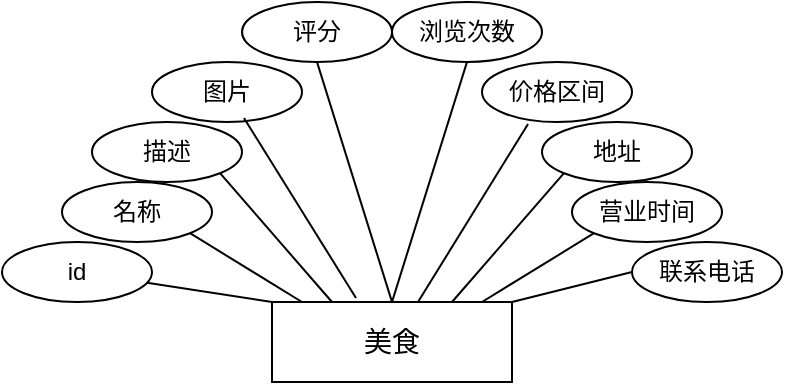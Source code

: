 <mxfile version="26.3.0">
  <diagram name="Page-1" id="9OhKOkV_mPs7GRqaQnFj">
    <mxGraphModel dx="1665" dy="800" grid="1" gridSize="15" guides="1" tooltips="1" connect="1" arrows="1" fold="1" page="1" pageScale="1" pageWidth="850" pageHeight="1100" math="0" shadow="0">
      <root>
        <mxCell id="0" />
        <mxCell id="1" parent="0" />
        <mxCell id="GSTNSherqbm7E0yCV95N-1" value="&lt;span style=&quot;font-size: 14px;&quot;&gt;美食&lt;/span&gt;" style="rounded=0;whiteSpace=wrap;html=1;" parent="1" vertex="1">
          <mxGeometry x="360" y="240" width="120" height="40" as="geometry" />
        </mxCell>
        <mxCell id="GSTNSherqbm7E0yCV95N-2" value="id" style="ellipse;whiteSpace=wrap;html=1;" parent="1" vertex="1">
          <mxGeometry x="225" y="210" width="75" height="30" as="geometry" />
        </mxCell>
        <mxCell id="GSTNSherqbm7E0yCV95N-3" value="名称" style="ellipse;whiteSpace=wrap;html=1;" parent="1" vertex="1">
          <mxGeometry x="255" y="180" width="75" height="30" as="geometry" />
        </mxCell>
        <mxCell id="GSTNSherqbm7E0yCV95N-4" value="描述" style="ellipse;whiteSpace=wrap;html=1;" parent="1" vertex="1">
          <mxGeometry x="270" y="150" width="75" height="30" as="geometry" />
        </mxCell>
        <mxCell id="GSTNSherqbm7E0yCV95N-5" value="图片" style="ellipse;whiteSpace=wrap;html=1;" parent="1" vertex="1">
          <mxGeometry x="300" y="120" width="75" height="30" as="geometry" />
        </mxCell>
        <mxCell id="GSTNSherqbm7E0yCV95N-6" value="评分" style="ellipse;whiteSpace=wrap;html=1;" parent="1" vertex="1">
          <mxGeometry x="345" y="90" width="75" height="30" as="geometry" />
        </mxCell>
        <mxCell id="GSTNSherqbm7E0yCV95N-8" value="地址" style="ellipse;whiteSpace=wrap;html=1;" parent="1" vertex="1">
          <mxGeometry x="495" y="150" width="75" height="30" as="geometry" />
        </mxCell>
        <mxCell id="GSTNSherqbm7E0yCV95N-9" value="营业时间" style="ellipse;whiteSpace=wrap;html=1;" parent="1" vertex="1">
          <mxGeometry x="510" y="180" width="75" height="30" as="geometry" />
        </mxCell>
        <mxCell id="GSTNSherqbm7E0yCV95N-12" value="" style="endArrow=none;html=1;rounded=0;exitX=0;exitY=0;exitDx=0;exitDy=0;" parent="1" source="GSTNSherqbm7E0yCV95N-1" target="GSTNSherqbm7E0yCV95N-2" edge="1">
          <mxGeometry width="50" height="50" relative="1" as="geometry">
            <mxPoint x="405" y="215" as="sourcePoint" />
            <mxPoint x="455" y="165" as="targetPoint" />
          </mxGeometry>
        </mxCell>
        <mxCell id="GSTNSherqbm7E0yCV95N-13" value="" style="endArrow=none;html=1;rounded=0;entryX=1;entryY=1;entryDx=0;entryDy=0;exitX=0.125;exitY=0;exitDx=0;exitDy=0;exitPerimeter=0;" parent="1" source="GSTNSherqbm7E0yCV95N-1" target="GSTNSherqbm7E0yCV95N-3" edge="1">
          <mxGeometry width="50" height="50" relative="1" as="geometry">
            <mxPoint x="360" y="240" as="sourcePoint" />
            <mxPoint x="315" y="195" as="targetPoint" />
          </mxGeometry>
        </mxCell>
        <mxCell id="GSTNSherqbm7E0yCV95N-14" value="" style="endArrow=none;html=1;rounded=0;entryX=1;entryY=1;entryDx=0;entryDy=0;exitX=0.25;exitY=0;exitDx=0;exitDy=0;" parent="1" target="GSTNSherqbm7E0yCV95N-4" edge="1" source="GSTNSherqbm7E0yCV95N-1">
          <mxGeometry width="50" height="50" relative="1" as="geometry">
            <mxPoint x="375" y="240" as="sourcePoint" />
            <mxPoint x="455" y="165" as="targetPoint" />
          </mxGeometry>
        </mxCell>
        <mxCell id="GSTNSherqbm7E0yCV95N-15" value="" style="endArrow=none;html=1;rounded=0;entryX=0.613;entryY=0.933;entryDx=0;entryDy=0;exitX=0.35;exitY=-0.05;exitDx=0;exitDy=0;exitPerimeter=0;entryPerimeter=0;" parent="1" source="GSTNSherqbm7E0yCV95N-1" target="GSTNSherqbm7E0yCV95N-5" edge="1">
          <mxGeometry width="50" height="50" relative="1" as="geometry">
            <mxPoint x="390" y="225" as="sourcePoint" />
            <mxPoint x="455" y="165" as="targetPoint" />
          </mxGeometry>
        </mxCell>
        <mxCell id="GSTNSherqbm7E0yCV95N-16" value="" style="endArrow=none;html=1;rounded=0;entryX=0.5;entryY=1;entryDx=0;entryDy=0;exitX=0.5;exitY=0;exitDx=0;exitDy=0;" parent="1" source="GSTNSherqbm7E0yCV95N-1" target="GSTNSherqbm7E0yCV95N-6" edge="1">
          <mxGeometry width="50" height="50" relative="1" as="geometry">
            <mxPoint x="413" y="225" as="sourcePoint" />
            <mxPoint x="455" y="165" as="targetPoint" />
          </mxGeometry>
        </mxCell>
        <mxCell id="GSTNSherqbm7E0yCV95N-18" value="" style="endArrow=none;html=1;rounded=0;exitX=0.75;exitY=0;exitDx=0;exitDy=0;entryX=0;entryY=1;entryDx=0;entryDy=0;" parent="1" source="GSTNSherqbm7E0yCV95N-1" target="GSTNSherqbm7E0yCV95N-8" edge="1">
          <mxGeometry width="50" height="50" relative="1" as="geometry">
            <mxPoint x="405" y="215" as="sourcePoint" />
            <mxPoint x="455" y="165" as="targetPoint" />
          </mxGeometry>
        </mxCell>
        <mxCell id="GSTNSherqbm7E0yCV95N-19" value="" style="endArrow=none;html=1;rounded=0;entryX=0;entryY=1;entryDx=0;entryDy=0;" parent="1" target="GSTNSherqbm7E0yCV95N-9" edge="1">
          <mxGeometry width="50" height="50" relative="1" as="geometry">
            <mxPoint x="465" y="240" as="sourcePoint" />
            <mxPoint x="455" y="165" as="targetPoint" />
          </mxGeometry>
        </mxCell>
        <mxCell id="06KMO7T11eBWESfdQyWb-3" value="联系电话" style="ellipse;whiteSpace=wrap;html=1;" parent="1" vertex="1">
          <mxGeometry x="540" y="210" width="75" height="30" as="geometry" />
        </mxCell>
        <mxCell id="06KMO7T11eBWESfdQyWb-4" value="价格区间" style="ellipse;whiteSpace=wrap;html=1;" parent="1" vertex="1">
          <mxGeometry x="465" y="120" width="75" height="30" as="geometry" />
        </mxCell>
        <mxCell id="06KMO7T11eBWESfdQyWb-6" value="" style="endArrow=none;html=1;rounded=0;entryX=0.307;entryY=1.033;entryDx=0;entryDy=0;entryPerimeter=0;" parent="1" target="06KMO7T11eBWESfdQyWb-4" edge="1">
          <mxGeometry width="50" height="50" relative="1" as="geometry">
            <mxPoint x="433" y="240" as="sourcePoint" />
            <mxPoint x="455" y="285" as="targetPoint" />
          </mxGeometry>
        </mxCell>
        <mxCell id="06KMO7T11eBWESfdQyWb-7" value="" style="endArrow=none;html=1;rounded=0;exitX=0;exitY=0.5;exitDx=0;exitDy=0;" parent="1" source="06KMO7T11eBWESfdQyWb-3" edge="1">
          <mxGeometry width="50" height="50" relative="1" as="geometry">
            <mxPoint x="405" y="335" as="sourcePoint" />
            <mxPoint x="480" y="240" as="targetPoint" />
          </mxGeometry>
        </mxCell>
        <mxCell id="gOOllZLePVleClqO8E0X-1" value="浏览次数" style="ellipse;whiteSpace=wrap;html=1;" parent="1" vertex="1">
          <mxGeometry x="420" y="90" width="75" height="30" as="geometry" />
        </mxCell>
        <mxCell id="gOOllZLePVleClqO8E0X-3" value="" style="endArrow=none;html=1;rounded=0;fontSize=12;startSize=8;endSize=8;curved=1;entryX=0.5;entryY=1;entryDx=0;entryDy=0;exitX=0.5;exitY=0;exitDx=0;exitDy=0;" parent="1" source="GSTNSherqbm7E0yCV95N-1" target="gOOllZLePVleClqO8E0X-1" edge="1">
          <mxGeometry width="50" height="50" relative="1" as="geometry">
            <mxPoint x="435" y="240" as="sourcePoint" />
            <mxPoint x="560" y="135" as="targetPoint" />
          </mxGeometry>
        </mxCell>
      </root>
    </mxGraphModel>
  </diagram>
</mxfile>
